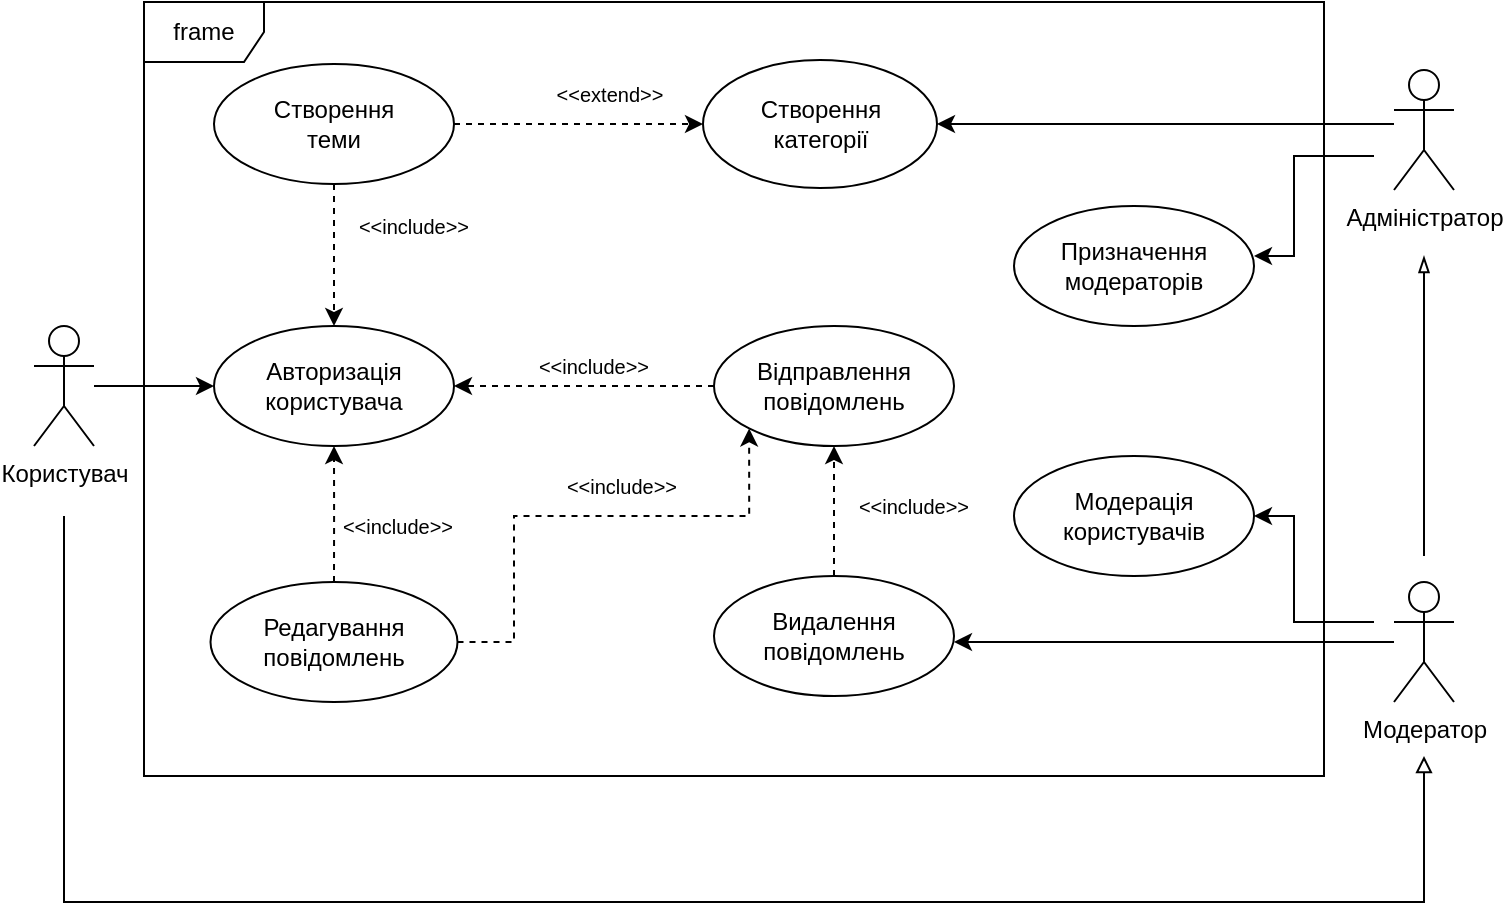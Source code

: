 <mxfile version="20.3.6" type="device"><diagram id="UoZus2iTgnTg2b3oBapO" name="Страница 1"><mxGraphModel dx="1422" dy="752" grid="1" gridSize="10" guides="1" tooltips="1" connect="1" arrows="1" fold="1" page="1" pageScale="1" pageWidth="827" pageHeight="1169" math="0" shadow="0"><root><mxCell id="0"/><mxCell id="1" parent="0"/><mxCell id="L-d4eU--4t5fjpEUBKZK-1" value="frame" style="shape=umlFrame;whiteSpace=wrap;html=1;" parent="1" vertex="1"><mxGeometry x="145" y="123" width="590" height="387" as="geometry"/></mxCell><mxCell id="L-d4eU--4t5fjpEUBKZK-5" value="Авторизація користувача" style="ellipse;whiteSpace=wrap;html=1;" parent="1" vertex="1"><mxGeometry x="180" y="285" width="120" height="60" as="geometry"/></mxCell><mxCell id="L-d4eU--4t5fjpEUBKZK-29" style="edgeStyle=orthogonalEdgeStyle;rounded=0;orthogonalLoop=1;jettySize=auto;html=1;exitX=0.5;exitY=1;exitDx=0;exitDy=0;dashed=1;entryX=0.5;entryY=0;entryDx=0;entryDy=0;" parent="1" source="L-d4eU--4t5fjpEUBKZK-6" target="L-d4eU--4t5fjpEUBKZK-5" edge="1"><mxGeometry relative="1" as="geometry"/></mxCell><mxCell id="L-d4eU--4t5fjpEUBKZK-39" style="edgeStyle=orthogonalEdgeStyle;rounded=0;orthogonalLoop=1;jettySize=auto;html=1;exitX=1;exitY=0.5;exitDx=0;exitDy=0;entryX=0;entryY=0.5;entryDx=0;entryDy=0;dashed=1;fontSize=10;" parent="1" source="L-d4eU--4t5fjpEUBKZK-6" target="L-d4eU--4t5fjpEUBKZK-11" edge="1"><mxGeometry relative="1" as="geometry"/></mxCell><mxCell id="L-d4eU--4t5fjpEUBKZK-6" value="Створення&lt;br&gt;теми" style="ellipse;whiteSpace=wrap;html=1;" parent="1" vertex="1"><mxGeometry x="180" y="154" width="120" height="60" as="geometry"/></mxCell><mxCell id="L-d4eU--4t5fjpEUBKZK-25" style="edgeStyle=orthogonalEdgeStyle;rounded=0;orthogonalLoop=1;jettySize=auto;html=1;endArrow=block;endFill=0;" parent="1" edge="1"><mxGeometry relative="1" as="geometry"><mxPoint x="105" y="380" as="sourcePoint"/><mxPoint x="785" y="500" as="targetPoint"/><Array as="points"><mxPoint x="105" y="573"/><mxPoint x="785" y="573"/></Array></mxGeometry></mxCell><mxCell id="L-d4eU--4t5fjpEUBKZK-9" value="Користувач" style="shape=umlActor;verticalLabelPosition=bottom;verticalAlign=top;html=1;" parent="1" vertex="1"><mxGeometry x="90" y="285" width="30" height="60" as="geometry"/></mxCell><mxCell id="L-d4eU--4t5fjpEUBKZK-11" value="Створення&lt;br&gt;категорії" style="ellipse;whiteSpace=wrap;html=1;" parent="1" vertex="1"><mxGeometry x="424.5" y="152" width="117" height="64" as="geometry"/></mxCell><mxCell id="L-d4eU--4t5fjpEUBKZK-24" style="edgeStyle=orthogonalEdgeStyle;rounded=0;orthogonalLoop=1;jettySize=auto;html=1;endArrow=blockThin;endFill=0;" parent="1" edge="1"><mxGeometry relative="1" as="geometry"><mxPoint x="785" y="400" as="sourcePoint"/><mxPoint x="785" y="250" as="targetPoint"/><Array as="points"><mxPoint x="785" y="400"/><mxPoint x="785" y="400"/></Array></mxGeometry></mxCell><mxCell id="L-d4eU--4t5fjpEUBKZK-44" style="edgeStyle=orthogonalEdgeStyle;rounded=0;orthogonalLoop=1;jettySize=auto;html=1;entryX=1;entryY=0.5;entryDx=0;entryDy=0;fontSize=10;" parent="1" source="L-d4eU--4t5fjpEUBKZK-15" target="L-d4eU--4t5fjpEUBKZK-11" edge="1"><mxGeometry relative="1" as="geometry"><mxPoint x="760" y="184" as="sourcePoint"/><Array as="points"><mxPoint x="710" y="184"/><mxPoint x="710" y="184"/></Array></mxGeometry></mxCell><mxCell id="L-d4eU--4t5fjpEUBKZK-15" value="Адміністратор" style="shape=umlActor;verticalLabelPosition=bottom;verticalAlign=top;html=1;outlineConnect=0;" parent="1" vertex="1"><mxGeometry x="770" y="157" width="30" height="60" as="geometry"/></mxCell><mxCell id="L-d4eU--4t5fjpEUBKZK-23" value="" style="endArrow=classic;html=1;rounded=0;entryX=0;entryY=0.5;entryDx=0;entryDy=0;" parent="1" target="L-d4eU--4t5fjpEUBKZK-5" edge="1"><mxGeometry width="50" height="50" relative="1" as="geometry"><mxPoint x="120" y="315" as="sourcePoint"/><mxPoint x="170" y="270" as="targetPoint"/></mxGeometry></mxCell><mxCell id="L-d4eU--4t5fjpEUBKZK-30" value="&amp;lt;&amp;lt;include&amp;gt;&amp;gt;" style="text;html=1;strokeColor=none;fillColor=none;align=center;verticalAlign=middle;whiteSpace=wrap;rounded=0;fontSize=10;" parent="1" vertex="1"><mxGeometry x="250" y="220" width="60" height="30" as="geometry"/></mxCell><mxCell id="L-d4eU--4t5fjpEUBKZK-40" value="&amp;lt;&amp;lt;extend&amp;gt;&amp;gt;" style="text;html=1;strokeColor=none;fillColor=none;align=center;verticalAlign=middle;whiteSpace=wrap;rounded=0;fontSize=10;" parent="1" vertex="1"><mxGeometry x="348" y="154" width="60" height="30" as="geometry"/></mxCell><mxCell id="egSH1Z-wTqY6MPU70HlU-2" value="Модератор" style="shape=umlActor;verticalLabelPosition=bottom;verticalAlign=top;html=1;" vertex="1" parent="1"><mxGeometry x="770" y="413" width="30" height="60" as="geometry"/></mxCell><mxCell id="egSH1Z-wTqY6MPU70HlU-7" value="&lt;div&gt;Відправлення&lt;/div&gt;&lt;div&gt;повідомлень&lt;/div&gt;" style="ellipse;whiteSpace=wrap;html=1;" vertex="1" parent="1"><mxGeometry x="430" y="285" width="120" height="60" as="geometry"/></mxCell><mxCell id="egSH1Z-wTqY6MPU70HlU-10" style="edgeStyle=orthogonalEdgeStyle;rounded=0;orthogonalLoop=1;jettySize=auto;html=1;exitX=0;exitY=0.5;exitDx=0;exitDy=0;entryX=1;entryY=0.5;entryDx=0;entryDy=0;dashed=1;fontSize=10;" edge="1" parent="1" source="egSH1Z-wTqY6MPU70HlU-7" target="L-d4eU--4t5fjpEUBKZK-5"><mxGeometry relative="1" as="geometry"><mxPoint x="306.5" y="194" as="sourcePoint"/><mxPoint x="433" y="194" as="targetPoint"/></mxGeometry></mxCell><mxCell id="egSH1Z-wTqY6MPU70HlU-11" value="&amp;lt;&amp;lt;include&amp;gt;&amp;gt;" style="text;html=1;strokeColor=none;fillColor=none;align=center;verticalAlign=middle;whiteSpace=wrap;rounded=0;fontSize=10;" vertex="1" parent="1"><mxGeometry x="340" y="290" width="60" height="30" as="geometry"/></mxCell><mxCell id="egSH1Z-wTqY6MPU70HlU-17" style="edgeStyle=orthogonalEdgeStyle;rounded=0;orthogonalLoop=1;jettySize=auto;html=1;exitX=0.5;exitY=0;exitDx=0;exitDy=0;entryX=0.5;entryY=1;entryDx=0;entryDy=0;dashed=1;" edge="1" parent="1" source="egSH1Z-wTqY6MPU70HlU-15" target="egSH1Z-wTqY6MPU70HlU-7"><mxGeometry relative="1" as="geometry"/></mxCell><mxCell id="egSH1Z-wTqY6MPU70HlU-15" value="&lt;div&gt;Видалення&lt;br&gt;&lt;/div&gt;&lt;div&gt;повідомлень&lt;/div&gt;" style="ellipse;whiteSpace=wrap;html=1;" vertex="1" parent="1"><mxGeometry x="430" y="410" width="120" height="60" as="geometry"/></mxCell><mxCell id="egSH1Z-wTqY6MPU70HlU-16" style="edgeStyle=orthogonalEdgeStyle;rounded=0;orthogonalLoop=1;jettySize=auto;html=1;fontSize=10;" edge="1" parent="1"><mxGeometry relative="1" as="geometry"><mxPoint x="770" y="443" as="sourcePoint"/><Array as="points"><mxPoint x="720" y="442.5"/><mxPoint x="720" y="442.5"/></Array><mxPoint x="550" y="443" as="targetPoint"/></mxGeometry></mxCell><mxCell id="egSH1Z-wTqY6MPU70HlU-18" value="&amp;lt;&amp;lt;include&amp;gt;&amp;gt;" style="text;html=1;strokeColor=none;fillColor=none;align=center;verticalAlign=middle;whiteSpace=wrap;rounded=0;fontSize=10;" vertex="1" parent="1"><mxGeometry x="500" y="360" width="60" height="30" as="geometry"/></mxCell><mxCell id="egSH1Z-wTqY6MPU70HlU-20" value="" style="edgeStyle=orthogonalEdgeStyle;rounded=0;orthogonalLoop=1;jettySize=auto;html=1;dashed=1;" edge="1" parent="1" source="egSH1Z-wTqY6MPU70HlU-19" target="L-d4eU--4t5fjpEUBKZK-5"><mxGeometry relative="1" as="geometry"/></mxCell><mxCell id="egSH1Z-wTqY6MPU70HlU-21" style="edgeStyle=orthogonalEdgeStyle;rounded=0;orthogonalLoop=1;jettySize=auto;html=1;exitX=1;exitY=0.5;exitDx=0;exitDy=0;entryX=0;entryY=1;entryDx=0;entryDy=0;dashed=1;" edge="1" parent="1" source="egSH1Z-wTqY6MPU70HlU-19" target="egSH1Z-wTqY6MPU70HlU-7"><mxGeometry relative="1" as="geometry"><Array as="points"><mxPoint x="330" y="443"/><mxPoint x="330" y="380"/><mxPoint x="448" y="380"/></Array></mxGeometry></mxCell><mxCell id="egSH1Z-wTqY6MPU70HlU-19" value="Редагування&lt;br&gt;повідомлень" style="ellipse;whiteSpace=wrap;html=1;" vertex="1" parent="1"><mxGeometry x="178.25" y="413" width="123.5" height="60" as="geometry"/></mxCell><mxCell id="egSH1Z-wTqY6MPU70HlU-22" value="&amp;lt;&amp;lt;include&amp;gt;&amp;gt;" style="text;html=1;strokeColor=none;fillColor=none;align=center;verticalAlign=middle;whiteSpace=wrap;rounded=0;fontSize=10;" vertex="1" parent="1"><mxGeometry x="354" y="350" width="60" height="30" as="geometry"/></mxCell><mxCell id="egSH1Z-wTqY6MPU70HlU-23" value="&amp;lt;&amp;lt;include&amp;gt;&amp;gt;" style="text;html=1;strokeColor=none;fillColor=none;align=center;verticalAlign=middle;whiteSpace=wrap;rounded=0;fontSize=10;" vertex="1" parent="1"><mxGeometry x="241.75" y="370" width="60" height="30" as="geometry"/></mxCell><mxCell id="egSH1Z-wTqY6MPU70HlU-25" style="edgeStyle=orthogonalEdgeStyle;rounded=0;orthogonalLoop=1;jettySize=auto;html=1;" edge="1" parent="1" target="egSH1Z-wTqY6MPU70HlU-24"><mxGeometry relative="1" as="geometry"><mxPoint x="760" y="433" as="sourcePoint"/><Array as="points"><mxPoint x="720" y="433"/><mxPoint x="720" y="380"/></Array></mxGeometry></mxCell><mxCell id="egSH1Z-wTqY6MPU70HlU-24" value="Модерація&lt;br&gt;користувачів" style="ellipse;whiteSpace=wrap;html=1;" vertex="1" parent="1"><mxGeometry x="580" y="350" width="120" height="60" as="geometry"/></mxCell><mxCell id="egSH1Z-wTqY6MPU70HlU-27" value="Призначення&lt;br&gt;модераторів" style="ellipse;whiteSpace=wrap;html=1;" vertex="1" parent="1"><mxGeometry x="580" y="225" width="120" height="60" as="geometry"/></mxCell><mxCell id="egSH1Z-wTqY6MPU70HlU-28" style="edgeStyle=orthogonalEdgeStyle;rounded=0;orthogonalLoop=1;jettySize=auto;html=1;" edge="1" parent="1"><mxGeometry relative="1" as="geometry"><mxPoint x="760" y="200" as="sourcePoint"/><mxPoint x="700" y="250" as="targetPoint"/><Array as="points"><mxPoint x="720" y="200"/><mxPoint x="720" y="250"/></Array></mxGeometry></mxCell></root></mxGraphModel></diagram></mxfile>